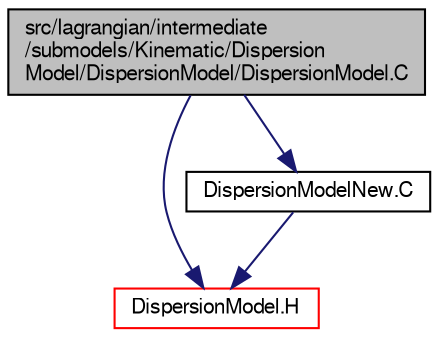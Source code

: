 digraph "src/lagrangian/intermediate/submodels/Kinematic/DispersionModel/DispersionModel/DispersionModel.C"
{
  bgcolor="transparent";
  edge [fontname="FreeSans",fontsize="10",labelfontname="FreeSans",labelfontsize="10"];
  node [fontname="FreeSans",fontsize="10",shape=record];
  Node0 [label="src/lagrangian/intermediate\l/submodels/Kinematic/Dispersion\lModel/DispersionModel/DispersionModel.C",height=0.2,width=0.4,color="black", fillcolor="grey75", style="filled", fontcolor="black"];
  Node0 -> Node1 [color="midnightblue",fontsize="10",style="solid",fontname="FreeSans"];
  Node1 [label="DispersionModel.H",height=0.2,width=0.4,color="red",URL="$a05693.html"];
  Node0 -> Node88 [color="midnightblue",fontsize="10",style="solid",fontname="FreeSans"];
  Node88 [label="DispersionModelNew.C",height=0.2,width=0.4,color="black",URL="$a05696.html"];
  Node88 -> Node1 [color="midnightblue",fontsize="10",style="solid",fontname="FreeSans"];
}

